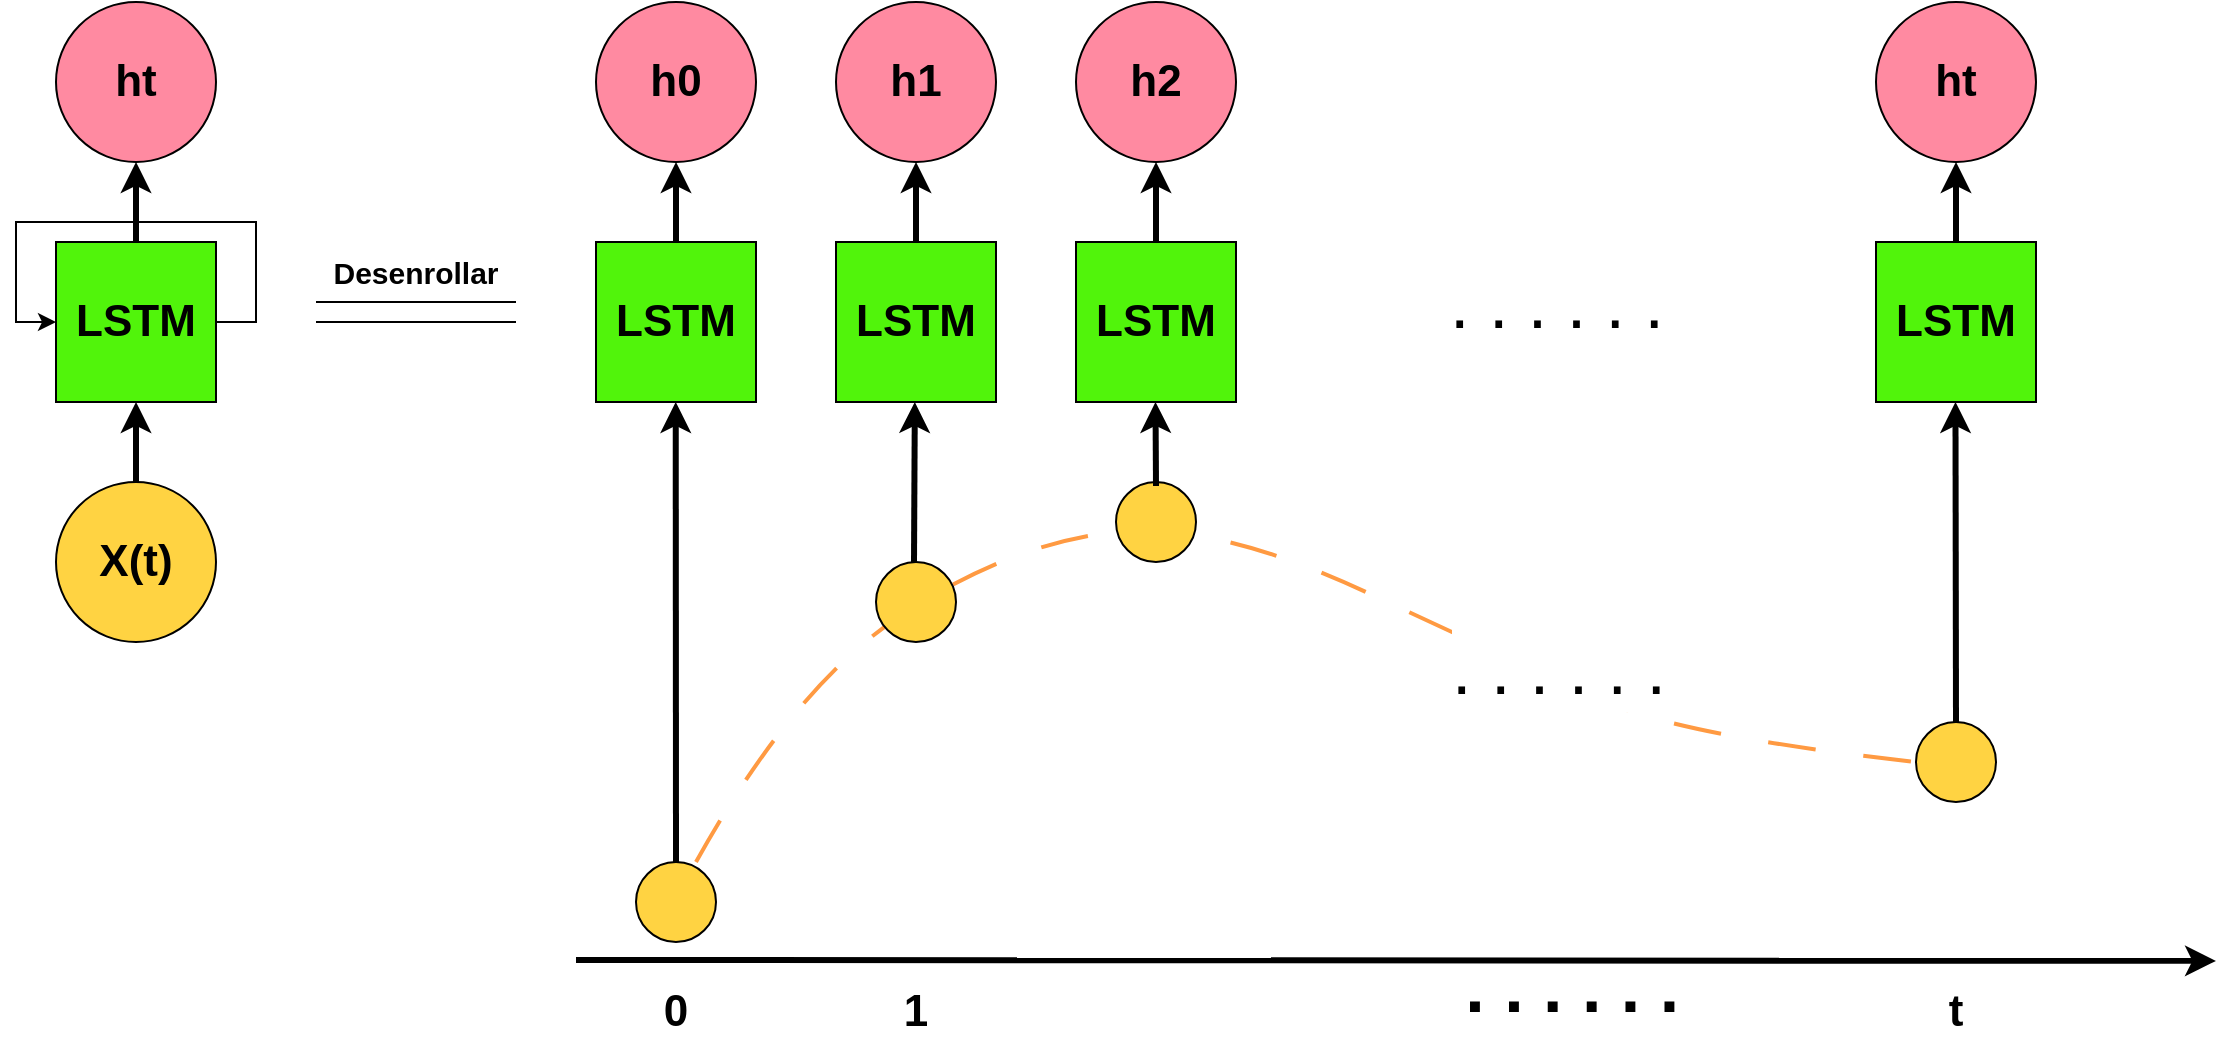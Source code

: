 <mxfile version="22.0.4" type="github">
  <diagram name="Página-1" id="Zxa35c4Bl3jtBn0jvhHs">
    <mxGraphModel dx="1400" dy="727" grid="0" gridSize="10" guides="1" tooltips="1" connect="1" arrows="1" fold="1" page="1" pageScale="1" pageWidth="1169" pageHeight="827" math="0" shadow="0">
      <root>
        <mxCell id="0" />
        <mxCell id="1" parent="0" />
        <mxCell id="oipxDIxj1u53eDqlDnPh-1" value="&lt;font style=&quot;font-size: 22px;&quot;&gt;&lt;b&gt;X(t)&lt;/b&gt;&lt;/font&gt;" style="ellipse;whiteSpace=wrap;html=1;aspect=fixed;fillColor=#FFD342;" vertex="1" parent="1">
          <mxGeometry x="50" y="280" width="80" height="80" as="geometry" />
        </mxCell>
        <mxCell id="oipxDIxj1u53eDqlDnPh-12" value="" style="edgeStyle=orthogonalEdgeStyle;rounded=0;orthogonalLoop=1;jettySize=auto;html=1;entryX=0;entryY=0.5;entryDx=0;entryDy=0;" edge="1" parent="1" source="oipxDIxj1u53eDqlDnPh-2" target="oipxDIxj1u53eDqlDnPh-2">
          <mxGeometry relative="1" as="geometry">
            <Array as="points">
              <mxPoint x="150" y="200" />
              <mxPoint x="150" y="150" />
              <mxPoint x="30" y="150" />
              <mxPoint x="30" y="200" />
            </Array>
          </mxGeometry>
        </mxCell>
        <mxCell id="oipxDIxj1u53eDqlDnPh-2" value="&lt;font size=&quot;1&quot; style=&quot;&quot;&gt;&lt;b style=&quot;font-size: 22px;&quot;&gt;LSTM&lt;/b&gt;&lt;/font&gt;" style="whiteSpace=wrap;html=1;aspect=fixed;fillColor=#51f40b;" vertex="1" parent="1">
          <mxGeometry x="50" y="160" width="80" height="80" as="geometry" />
        </mxCell>
        <mxCell id="oipxDIxj1u53eDqlDnPh-3" value="&lt;b&gt;&lt;font style=&quot;font-size: 22px;&quot;&gt;ht&lt;/font&gt;&lt;/b&gt;" style="ellipse;whiteSpace=wrap;html=1;aspect=fixed;fillColor=#FF8AA1;" vertex="1" parent="1">
          <mxGeometry x="50" y="40" width="80" height="80" as="geometry" />
        </mxCell>
        <mxCell id="oipxDIxj1u53eDqlDnPh-4" value="" style="endArrow=classic;html=1;rounded=0;exitX=0.5;exitY=0;exitDx=0;exitDy=0;entryX=0.5;entryY=1;entryDx=0;entryDy=0;strokeWidth=3;" edge="1" parent="1" source="oipxDIxj1u53eDqlDnPh-1" target="oipxDIxj1u53eDqlDnPh-2">
          <mxGeometry width="50" height="50" relative="1" as="geometry">
            <mxPoint x="310" y="340" as="sourcePoint" />
            <mxPoint x="360" y="290" as="targetPoint" />
          </mxGeometry>
        </mxCell>
        <mxCell id="oipxDIxj1u53eDqlDnPh-5" value="" style="endArrow=classic;html=1;rounded=0;exitX=0.5;exitY=0;exitDx=0;exitDy=0;entryX=0.5;entryY=1;entryDx=0;entryDy=0;strokeWidth=3;" edge="1" parent="1" source="oipxDIxj1u53eDqlDnPh-2" target="oipxDIxj1u53eDqlDnPh-3">
          <mxGeometry width="50" height="50" relative="1" as="geometry">
            <mxPoint x="240" y="250" as="sourcePoint" />
            <mxPoint x="290" y="200" as="targetPoint" />
          </mxGeometry>
        </mxCell>
        <mxCell id="oipxDIxj1u53eDqlDnPh-6" value="" style="endArrow=none;html=1;rounded=0;" edge="1" parent="1">
          <mxGeometry width="50" height="50" relative="1" as="geometry">
            <mxPoint x="180" y="190" as="sourcePoint" />
            <mxPoint x="280" y="190" as="targetPoint" />
          </mxGeometry>
        </mxCell>
        <mxCell id="oipxDIxj1u53eDqlDnPh-7" value="" style="endArrow=none;html=1;rounded=0;" edge="1" parent="1">
          <mxGeometry width="50" height="50" relative="1" as="geometry">
            <mxPoint x="180" y="200" as="sourcePoint" />
            <mxPoint x="280" y="200" as="targetPoint" />
          </mxGeometry>
        </mxCell>
        <mxCell id="oipxDIxj1u53eDqlDnPh-8" value="&lt;font style=&quot;font-size: 15px;&quot;&gt;&lt;b&gt;Desenrollar&lt;/b&gt;&lt;/font&gt;" style="text;html=1;strokeColor=none;fillColor=none;align=center;verticalAlign=middle;whiteSpace=wrap;rounded=0;" vertex="1" parent="1">
          <mxGeometry x="200" y="160" width="60" height="30" as="geometry" />
        </mxCell>
        <mxCell id="oipxDIxj1u53eDqlDnPh-9" value="" style="endArrow=classic;html=1;rounded=0;strokeWidth=3;" edge="1" parent="1">
          <mxGeometry width="50" height="50" relative="1" as="geometry">
            <mxPoint x="310" y="519" as="sourcePoint" />
            <mxPoint x="1130" y="519.44" as="targetPoint" />
          </mxGeometry>
        </mxCell>
        <mxCell id="oipxDIxj1u53eDqlDnPh-11" value="" style="endArrow=none;html=1;curved=1;dashed=1;dashPattern=12 12;strokeWidth=2;strokeColor=#FF9A42;endSize=6;startSize=6;" edge="1" parent="1" target="oipxDIxj1u53eDqlDnPh-33">
          <mxGeometry width="50" height="50" relative="1" as="geometry">
            <mxPoint x="370" y="470" as="sourcePoint" />
            <mxPoint x="1022" y="426" as="targetPoint" />
            <Array as="points">
              <mxPoint x="420" y="380" />
              <mxPoint x="530" y="310" />
              <mxPoint x="630" y="300" />
              <mxPoint x="780" y="370" />
              <mxPoint x="862" y="407" />
              <mxPoint x="980" y="420" />
            </Array>
          </mxGeometry>
        </mxCell>
        <mxCell id="oipxDIxj1u53eDqlDnPh-38" value=". . . . . ." style="edgeLabel;html=1;align=center;verticalAlign=middle;resizable=0;points=[];fontSize=35;" vertex="1" connectable="0" parent="oipxDIxj1u53eDqlDnPh-11">
          <mxGeometry x="0.152" y="-2" relative="1" as="geometry">
            <mxPoint x="104" y="40" as="offset" />
          </mxGeometry>
        </mxCell>
        <mxCell id="oipxDIxj1u53eDqlDnPh-14" value="&lt;font size=&quot;1&quot; style=&quot;&quot;&gt;&lt;b style=&quot;font-size: 22px;&quot;&gt;LSTM&lt;/b&gt;&lt;/font&gt;" style="whiteSpace=wrap;html=1;aspect=fixed;fillColor=#51f40b;" vertex="1" parent="1">
          <mxGeometry x="320" y="160" width="80" height="80" as="geometry" />
        </mxCell>
        <mxCell id="oipxDIxj1u53eDqlDnPh-15" value="&lt;b&gt;&lt;font style=&quot;font-size: 22px;&quot;&gt;h0&lt;/font&gt;&lt;/b&gt;" style="ellipse;whiteSpace=wrap;html=1;aspect=fixed;fillColor=#FF8AA1;" vertex="1" parent="1">
          <mxGeometry x="320" y="40" width="80" height="80" as="geometry" />
        </mxCell>
        <mxCell id="oipxDIxj1u53eDqlDnPh-16" value="" style="endArrow=classic;html=1;rounded=0;exitX=0.5;exitY=0;exitDx=0;exitDy=0;entryX=0.5;entryY=1;entryDx=0;entryDy=0;strokeWidth=3;" edge="1" parent="1" source="oipxDIxj1u53eDqlDnPh-14" target="oipxDIxj1u53eDqlDnPh-15">
          <mxGeometry width="50" height="50" relative="1" as="geometry">
            <mxPoint x="510" y="250" as="sourcePoint" />
            <mxPoint x="560" y="200" as="targetPoint" />
          </mxGeometry>
        </mxCell>
        <mxCell id="oipxDIxj1u53eDqlDnPh-17" value="&lt;font size=&quot;1&quot; style=&quot;&quot;&gt;&lt;b style=&quot;font-size: 22px;&quot;&gt;LSTM&lt;/b&gt;&lt;/font&gt;" style="whiteSpace=wrap;html=1;aspect=fixed;fillColor=#51f40b;" vertex="1" parent="1">
          <mxGeometry x="440" y="160" width="80" height="80" as="geometry" />
        </mxCell>
        <mxCell id="oipxDIxj1u53eDqlDnPh-18" value="&lt;b&gt;&lt;font style=&quot;font-size: 22px;&quot;&gt;h1&lt;/font&gt;&lt;/b&gt;" style="ellipse;whiteSpace=wrap;html=1;aspect=fixed;fillColor=#FF8AA1;" vertex="1" parent="1">
          <mxGeometry x="440" y="40" width="80" height="80" as="geometry" />
        </mxCell>
        <mxCell id="oipxDIxj1u53eDqlDnPh-19" value="" style="endArrow=classic;html=1;rounded=0;exitX=0.5;exitY=0;exitDx=0;exitDy=0;entryX=0.5;entryY=1;entryDx=0;entryDy=0;strokeWidth=3;" edge="1" parent="1" source="oipxDIxj1u53eDqlDnPh-17" target="oipxDIxj1u53eDqlDnPh-18">
          <mxGeometry width="50" height="50" relative="1" as="geometry">
            <mxPoint x="630" y="250" as="sourcePoint" />
            <mxPoint x="680" y="200" as="targetPoint" />
          </mxGeometry>
        </mxCell>
        <mxCell id="oipxDIxj1u53eDqlDnPh-20" value="&lt;font size=&quot;1&quot; style=&quot;&quot;&gt;&lt;b style=&quot;font-size: 22px;&quot;&gt;LSTM&lt;/b&gt;&lt;/font&gt;" style="whiteSpace=wrap;html=1;aspect=fixed;fillColor=#51f40b;" vertex="1" parent="1">
          <mxGeometry x="560" y="160" width="80" height="80" as="geometry" />
        </mxCell>
        <mxCell id="oipxDIxj1u53eDqlDnPh-21" value="&lt;b&gt;&lt;font style=&quot;font-size: 22px;&quot;&gt;h2&lt;/font&gt;&lt;/b&gt;" style="ellipse;whiteSpace=wrap;html=1;aspect=fixed;fillColor=#FF8AA1;" vertex="1" parent="1">
          <mxGeometry x="560" y="40" width="80" height="80" as="geometry" />
        </mxCell>
        <mxCell id="oipxDIxj1u53eDqlDnPh-22" value="" style="endArrow=classic;html=1;rounded=0;exitX=0.5;exitY=0;exitDx=0;exitDy=0;entryX=0.5;entryY=1;entryDx=0;entryDy=0;strokeWidth=3;" edge="1" parent="1" source="oipxDIxj1u53eDqlDnPh-20" target="oipxDIxj1u53eDqlDnPh-21">
          <mxGeometry width="50" height="50" relative="1" as="geometry">
            <mxPoint x="750" y="250" as="sourcePoint" />
            <mxPoint x="800" y="200" as="targetPoint" />
          </mxGeometry>
        </mxCell>
        <mxCell id="oipxDIxj1u53eDqlDnPh-23" value="&lt;font size=&quot;1&quot; style=&quot;&quot;&gt;&lt;b style=&quot;font-size: 22px;&quot;&gt;LSTM&lt;/b&gt;&lt;/font&gt;" style="whiteSpace=wrap;html=1;aspect=fixed;fillColor=#51f40b;" vertex="1" parent="1">
          <mxGeometry x="960" y="160" width="80" height="80" as="geometry" />
        </mxCell>
        <mxCell id="oipxDIxj1u53eDqlDnPh-24" value="&lt;b&gt;&lt;font style=&quot;font-size: 22px;&quot;&gt;ht&lt;/font&gt;&lt;/b&gt;" style="ellipse;whiteSpace=wrap;html=1;aspect=fixed;fillColor=#FF8AA1;" vertex="1" parent="1">
          <mxGeometry x="960" y="40" width="80" height="80" as="geometry" />
        </mxCell>
        <mxCell id="oipxDIxj1u53eDqlDnPh-25" value="" style="endArrow=classic;html=1;rounded=0;exitX=0.5;exitY=0;exitDx=0;exitDy=0;entryX=0.5;entryY=1;entryDx=0;entryDy=0;strokeWidth=3;" edge="1" parent="1" source="oipxDIxj1u53eDqlDnPh-23" target="oipxDIxj1u53eDqlDnPh-24">
          <mxGeometry width="50" height="50" relative="1" as="geometry">
            <mxPoint x="1150" y="250" as="sourcePoint" />
            <mxPoint x="1200" y="200" as="targetPoint" />
          </mxGeometry>
        </mxCell>
        <mxCell id="oipxDIxj1u53eDqlDnPh-26" value="" style="ellipse;whiteSpace=wrap;html=1;aspect=fixed;fillColor=#FFD342;" vertex="1" parent="1">
          <mxGeometry x="340" y="470" width="40" height="40" as="geometry" />
        </mxCell>
        <mxCell id="oipxDIxj1u53eDqlDnPh-29" value="&lt;font size=&quot;1&quot; style=&quot;&quot;&gt;&lt;b style=&quot;font-size: 22px;&quot;&gt;0&lt;/b&gt;&lt;/font&gt;" style="text;html=1;strokeColor=none;fillColor=none;align=center;verticalAlign=middle;whiteSpace=wrap;rounded=0;" vertex="1" parent="1">
          <mxGeometry x="330" y="530" width="60" height="30" as="geometry" />
        </mxCell>
        <mxCell id="oipxDIxj1u53eDqlDnPh-30" value="" style="endArrow=classic;html=1;rounded=0;exitX=0.5;exitY=0;exitDx=0;exitDy=0;entryX=0.5;entryY=1;entryDx=0;entryDy=0;strokeWidth=3;" edge="1" parent="1" source="oipxDIxj1u53eDqlDnPh-26">
          <mxGeometry width="50" height="50" relative="1" as="geometry">
            <mxPoint x="359.86" y="280" as="sourcePoint" />
            <mxPoint x="359.86" y="240" as="targetPoint" />
          </mxGeometry>
        </mxCell>
        <mxCell id="oipxDIxj1u53eDqlDnPh-31" value="" style="ellipse;whiteSpace=wrap;html=1;aspect=fixed;fillColor=#FFD342;" vertex="1" parent="1">
          <mxGeometry x="460" y="320" width="40" height="40" as="geometry" />
        </mxCell>
        <mxCell id="oipxDIxj1u53eDqlDnPh-32" value="" style="ellipse;whiteSpace=wrap;html=1;aspect=fixed;fillColor=#FFD342;" vertex="1" parent="1">
          <mxGeometry x="580" y="280" width="40" height="40" as="geometry" />
        </mxCell>
        <mxCell id="oipxDIxj1u53eDqlDnPh-33" value="" style="ellipse;whiteSpace=wrap;html=1;aspect=fixed;fillColor=#FFD342;" vertex="1" parent="1">
          <mxGeometry x="980" y="400" width="40" height="40" as="geometry" />
        </mxCell>
        <mxCell id="oipxDIxj1u53eDqlDnPh-34" value="" style="endArrow=classic;html=1;rounded=0;entryX=0.5;entryY=1;entryDx=0;entryDy=0;strokeWidth=3;" edge="1" parent="1">
          <mxGeometry width="50" height="50" relative="1" as="geometry">
            <mxPoint x="479" y="320" as="sourcePoint" />
            <mxPoint x="479.41" y="240" as="targetPoint" />
          </mxGeometry>
        </mxCell>
        <mxCell id="oipxDIxj1u53eDqlDnPh-39" value=". . . . . ." style="edgeLabel;html=1;align=center;verticalAlign=middle;resizable=0;points=[];fontSize=35;" vertex="1" connectable="0" parent="1">
          <mxGeometry x="799.997" y="189.997" as="geometry" />
        </mxCell>
        <mxCell id="oipxDIxj1u53eDqlDnPh-40" value="&lt;font size=&quot;1&quot; style=&quot;&quot;&gt;&lt;b style=&quot;font-size: 22px;&quot;&gt;1&lt;/b&gt;&lt;/font&gt;" style="text;html=1;strokeColor=none;fillColor=none;align=center;verticalAlign=middle;whiteSpace=wrap;rounded=0;" vertex="1" parent="1">
          <mxGeometry x="450" y="530" width="60" height="30" as="geometry" />
        </mxCell>
        <mxCell id="oipxDIxj1u53eDqlDnPh-42" value="&lt;font size=&quot;1&quot; style=&quot;&quot;&gt;&lt;b style=&quot;font-size: 35px;&quot;&gt;. . . . . .&amp;nbsp;&lt;/b&gt;&lt;/font&gt;" style="text;html=1;strokeColor=none;fillColor=none;align=center;verticalAlign=middle;whiteSpace=wrap;rounded=0;" vertex="1" parent="1">
          <mxGeometry x="750" y="517" width="126" height="30" as="geometry" />
        </mxCell>
        <mxCell id="oipxDIxj1u53eDqlDnPh-43" value="&lt;font size=&quot;1&quot; style=&quot;&quot;&gt;&lt;b style=&quot;font-size: 22px;&quot;&gt;t&lt;/b&gt;&lt;/font&gt;" style="text;html=1;strokeColor=none;fillColor=none;align=center;verticalAlign=middle;whiteSpace=wrap;rounded=0;" vertex="1" parent="1">
          <mxGeometry x="970" y="530" width="60" height="30" as="geometry" />
        </mxCell>
        <mxCell id="oipxDIxj1u53eDqlDnPh-44" value="" style="endArrow=classic;html=1;rounded=0;entryX=0.5;entryY=1;entryDx=0;entryDy=0;strokeWidth=3;" edge="1" parent="1">
          <mxGeometry width="50" height="50" relative="1" as="geometry">
            <mxPoint x="600" y="282" as="sourcePoint" />
            <mxPoint x="599.74" y="240" as="targetPoint" />
          </mxGeometry>
        </mxCell>
        <mxCell id="oipxDIxj1u53eDqlDnPh-45" value="" style="endArrow=classic;html=1;rounded=0;entryX=0.5;entryY=1;entryDx=0;entryDy=0;strokeWidth=3;exitX=0.5;exitY=0;exitDx=0;exitDy=0;" edge="1" parent="1" source="oipxDIxj1u53eDqlDnPh-33">
          <mxGeometry width="50" height="50" relative="1" as="geometry">
            <mxPoint x="999.33" y="320" as="sourcePoint" />
            <mxPoint x="999.74" y="240" as="targetPoint" />
          </mxGeometry>
        </mxCell>
      </root>
    </mxGraphModel>
  </diagram>
</mxfile>
